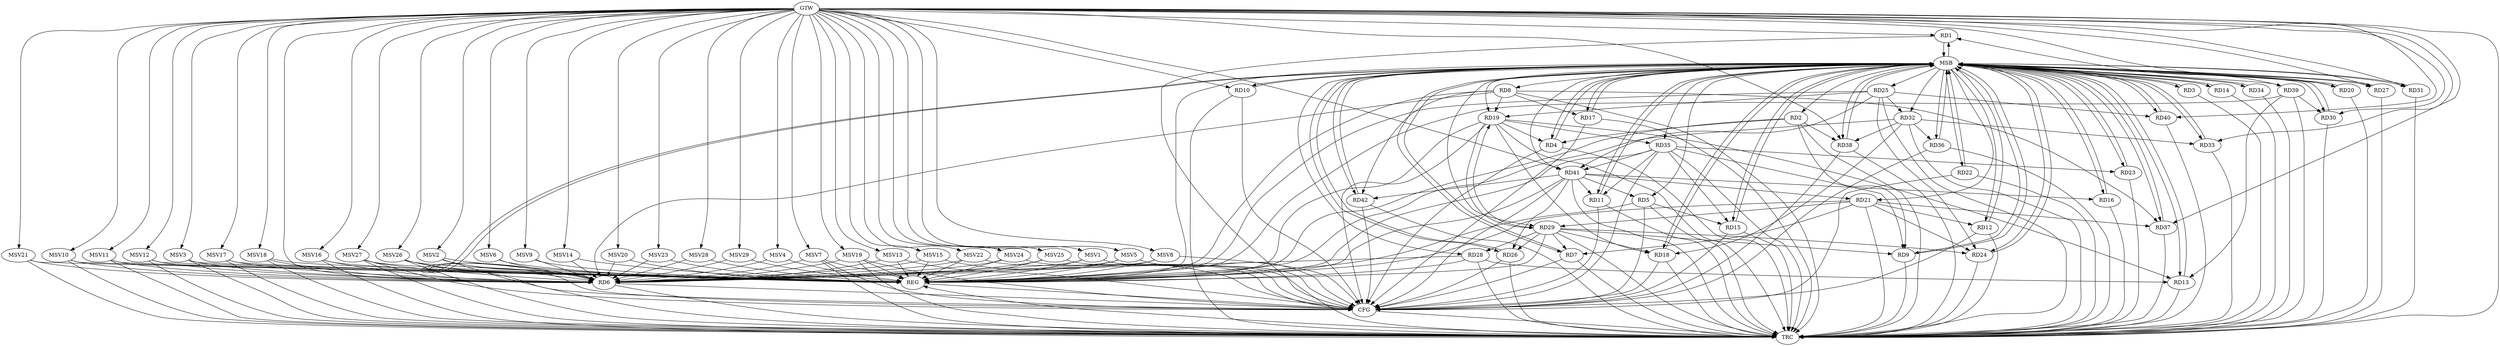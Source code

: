 strict digraph G {
  RD1 [ label="RD1" ];
  RD2 [ label="RD2" ];
  RD3 [ label="RD3" ];
  RD4 [ label="RD4" ];
  RD5 [ label="RD5" ];
  RD6 [ label="RD6" ];
  RD7 [ label="RD7" ];
  RD8 [ label="RD8" ];
  RD9 [ label="RD9" ];
  RD10 [ label="RD10" ];
  RD11 [ label="RD11" ];
  RD12 [ label="RD12" ];
  RD13 [ label="RD13" ];
  RD14 [ label="RD14" ];
  RD15 [ label="RD15" ];
  RD16 [ label="RD16" ];
  RD17 [ label="RD17" ];
  RD18 [ label="RD18" ];
  RD19 [ label="RD19" ];
  RD20 [ label="RD20" ];
  RD21 [ label="RD21" ];
  RD22 [ label="RD22" ];
  RD23 [ label="RD23" ];
  RD24 [ label="RD24" ];
  RD25 [ label="RD25" ];
  RD26 [ label="RD26" ];
  RD27 [ label="RD27" ];
  RD28 [ label="RD28" ];
  RD29 [ label="RD29" ];
  RD30 [ label="RD30" ];
  RD31 [ label="RD31" ];
  RD32 [ label="RD32" ];
  RD33 [ label="RD33" ];
  RD34 [ label="RD34" ];
  RD35 [ label="RD35" ];
  RD36 [ label="RD36" ];
  RD37 [ label="RD37" ];
  RD38 [ label="RD38" ];
  RD39 [ label="RD39" ];
  RD40 [ label="RD40" ];
  RD41 [ label="RD41" ];
  RD42 [ label="RD42" ];
  GTW [ label="GTW" ];
  REG [ label="REG" ];
  MSB [ label="MSB" ];
  CFG [ label="CFG" ];
  TRC [ label="TRC" ];
  MSV1 [ label="MSV1" ];
  MSV2 [ label="MSV2" ];
  MSV3 [ label="MSV3" ];
  MSV4 [ label="MSV4" ];
  MSV5 [ label="MSV5" ];
  MSV6 [ label="MSV6" ];
  MSV7 [ label="MSV7" ];
  MSV8 [ label="MSV8" ];
  MSV9 [ label="MSV9" ];
  MSV10 [ label="MSV10" ];
  MSV11 [ label="MSV11" ];
  MSV12 [ label="MSV12" ];
  MSV13 [ label="MSV13" ];
  MSV14 [ label="MSV14" ];
  MSV15 [ label="MSV15" ];
  MSV16 [ label="MSV16" ];
  MSV17 [ label="MSV17" ];
  MSV18 [ label="MSV18" ];
  MSV19 [ label="MSV19" ];
  MSV20 [ label="MSV20" ];
  MSV21 [ label="MSV21" ];
  MSV22 [ label="MSV22" ];
  MSV23 [ label="MSV23" ];
  MSV24 [ label="MSV24" ];
  MSV25 [ label="MSV25" ];
  MSV26 [ label="MSV26" ];
  MSV27 [ label="MSV27" ];
  MSV28 [ label="MSV28" ];
  MSV29 [ label="MSV29" ];
  RD39 -> RD1;
  RD2 -> RD4;
  RD2 -> RD9;
  RD2 -> RD38;
  RD19 -> RD4;
  RD5 -> RD15;
  RD41 -> RD5;
  RD8 -> RD6;
  RD28 -> RD6;
  RD21 -> RD7;
  RD29 -> RD7;
  RD8 -> RD17;
  RD8 -> RD19;
  RD8 -> RD37;
  RD8 -> RD42;
  RD29 -> RD9;
  RD35 -> RD9;
  RD35 -> RD11;
  RD41 -> RD11;
  RD21 -> RD12;
  RD19 -> RD13;
  RD28 -> RD13;
  RD39 -> RD13;
  RD35 -> RD15;
  RD41 -> RD16;
  RD19 -> RD18;
  RD29 -> RD18;
  RD32 -> RD18;
  RD25 -> RD19;
  RD19 -> RD29;
  RD29 -> RD19;
  RD19 -> RD35;
  RD21 -> RD24;
  RD21 -> RD29;
  RD21 -> RD37;
  RD41 -> RD21;
  RD35 -> RD23;
  RD25 -> RD24;
  RD29 -> RD24;
  RD25 -> RD32;
  RD25 -> RD40;
  RD25 -> RD41;
  RD29 -> RD26;
  RD41 -> RD26;
  RD29 -> RD28;
  RD39 -> RD30;
  RD32 -> RD33;
  RD32 -> RD36;
  RD32 -> RD38;
  RD35 -> RD41;
  RD41 -> RD42;
  GTW -> RD30;
  GTW -> RD41;
  GTW -> RD40;
  GTW -> RD31;
  GTW -> RD38;
  GTW -> RD37;
  GTW -> RD33;
  GTW -> RD27;
  GTW -> RD6;
  GTW -> RD20;
  GTW -> RD1;
  GTW -> RD10;
  RD2 -> REG;
  RD5 -> REG;
  RD8 -> REG;
  RD19 -> REG;
  RD21 -> REG;
  RD25 -> REG;
  RD28 -> REG;
  RD29 -> REG;
  RD32 -> REG;
  RD35 -> REG;
  RD39 -> REG;
  RD41 -> REG;
  RD1 -> MSB;
  MSB -> RD4;
  MSB -> RD9;
  MSB -> RD11;
  MSB -> REG;
  RD3 -> MSB;
  MSB -> RD15;
  MSB -> RD25;
  MSB -> RD35;
  RD4 -> MSB;
  MSB -> RD10;
  MSB -> RD19;
  RD6 -> MSB;
  MSB -> RD13;
  MSB -> RD20;
  MSB -> RD21;
  MSB -> RD23;
  MSB -> RD33;
  RD7 -> MSB;
  MSB -> RD40;
  RD9 -> MSB;
  MSB -> RD16;
  MSB -> RD28;
  MSB -> RD31;
  MSB -> RD34;
  RD10 -> MSB;
  MSB -> RD6;
  MSB -> RD12;
  MSB -> RD18;
  MSB -> RD30;
  MSB -> RD37;
  MSB -> RD39;
  RD11 -> MSB;
  RD12 -> MSB;
  MSB -> RD5;
  MSB -> RD32;
  RD13 -> MSB;
  MSB -> RD22;
  RD14 -> MSB;
  RD15 -> MSB;
  MSB -> RD26;
  MSB -> RD38;
  RD16 -> MSB;
  RD17 -> MSB;
  MSB -> RD1;
  MSB -> RD2;
  MSB -> RD14;
  RD18 -> MSB;
  RD20 -> MSB;
  RD22 -> MSB;
  MSB -> RD17;
  MSB -> RD41;
  MSB -> RD42;
  RD23 -> MSB;
  MSB -> RD29;
  RD24 -> MSB;
  RD26 -> MSB;
  RD27 -> MSB;
  RD30 -> MSB;
  RD31 -> MSB;
  MSB -> RD7;
  RD33 -> MSB;
  MSB -> RD27;
  MSB -> RD36;
  RD34 -> MSB;
  MSB -> RD3;
  MSB -> RD8;
  MSB -> RD24;
  RD36 -> MSB;
  RD37 -> MSB;
  RD38 -> MSB;
  RD40 -> MSB;
  RD42 -> MSB;
  RD10 -> CFG;
  RD17 -> CFG;
  RD5 -> CFG;
  RD22 -> CFG;
  RD35 -> CFG;
  RD4 -> CFG;
  RD18 -> CFG;
  RD42 -> CFG;
  RD11 -> CFG;
  RD41 -> CFG;
  RD36 -> CFG;
  RD6 -> CFG;
  RD19 -> CFG;
  RD15 -> CFG;
  RD12 -> CFG;
  RD7 -> CFG;
  RD26 -> CFG;
  RD38 -> CFG;
  REG -> CFG;
  RD1 -> TRC;
  RD2 -> TRC;
  RD3 -> TRC;
  RD4 -> TRC;
  RD5 -> TRC;
  RD6 -> TRC;
  RD7 -> TRC;
  RD8 -> TRC;
  RD9 -> TRC;
  RD10 -> TRC;
  RD11 -> TRC;
  RD12 -> TRC;
  RD13 -> TRC;
  RD14 -> TRC;
  RD15 -> TRC;
  RD16 -> TRC;
  RD17 -> TRC;
  RD18 -> TRC;
  RD19 -> TRC;
  RD20 -> TRC;
  RD21 -> TRC;
  RD22 -> TRC;
  RD23 -> TRC;
  RD24 -> TRC;
  RD25 -> TRC;
  RD26 -> TRC;
  RD27 -> TRC;
  RD28 -> TRC;
  RD29 -> TRC;
  RD30 -> TRC;
  RD31 -> TRC;
  RD32 -> TRC;
  RD33 -> TRC;
  RD34 -> TRC;
  RD35 -> TRC;
  RD36 -> TRC;
  RD37 -> TRC;
  RD38 -> TRC;
  RD39 -> TRC;
  RD40 -> TRC;
  RD41 -> TRC;
  RD42 -> TRC;
  GTW -> TRC;
  CFG -> TRC;
  TRC -> REG;
  MSV1 -> RD6;
  MSV2 -> RD6;
  GTW -> MSV1;
  MSV1 -> REG;
  MSV1 -> CFG;
  GTW -> MSV2;
  MSV2 -> REG;
  MSV2 -> TRC;
  MSV2 -> CFG;
  MSV3 -> RD6;
  MSV4 -> RD6;
  MSV5 -> RD6;
  GTW -> MSV3;
  MSV3 -> REG;
  MSV3 -> TRC;
  GTW -> MSV4;
  MSV4 -> REG;
  GTW -> MSV5;
  MSV5 -> REG;
  MSV5 -> CFG;
  MSV6 -> RD6;
  MSV7 -> RD6;
  MSV8 -> RD6;
  GTW -> MSV6;
  MSV6 -> REG;
  GTW -> MSV7;
  MSV7 -> REG;
  MSV7 -> TRC;
  MSV7 -> CFG;
  GTW -> MSV8;
  MSV8 -> REG;
  MSV8 -> CFG;
  MSV9 -> RD6;
  GTW -> MSV9;
  MSV9 -> REG;
  MSV10 -> RD6;
  MSV11 -> RD6;
  GTW -> MSV10;
  MSV10 -> REG;
  MSV10 -> TRC;
  GTW -> MSV11;
  MSV11 -> REG;
  MSV11 -> TRC;
  MSV12 -> RD6;
  MSV13 -> RD6;
  MSV14 -> RD6;
  GTW -> MSV12;
  MSV12 -> REG;
  MSV12 -> TRC;
  GTW -> MSV13;
  MSV13 -> REG;
  MSV13 -> CFG;
  GTW -> MSV14;
  MSV14 -> REG;
  MSV15 -> RD6;
  GTW -> MSV15;
  MSV15 -> REG;
  MSV15 -> CFG;
  MSV16 -> RD6;
  GTW -> MSV16;
  MSV16 -> REG;
  MSV16 -> TRC;
  MSV17 -> RD6;
  GTW -> MSV17;
  MSV17 -> REG;
  MSV17 -> TRC;
  MSV18 -> RD6;
  GTW -> MSV18;
  MSV18 -> REG;
  MSV18 -> TRC;
  MSV19 -> RD6;
  GTW -> MSV19;
  MSV19 -> REG;
  MSV19 -> TRC;
  MSV19 -> CFG;
  MSV20 -> RD6;
  MSV21 -> RD6;
  MSV22 -> RD6;
  MSV23 -> RD6;
  GTW -> MSV20;
  MSV20 -> REG;
  GTW -> MSV21;
  MSV21 -> REG;
  MSV21 -> TRC;
  GTW -> MSV22;
  MSV22 -> REG;
  MSV22 -> CFG;
  GTW -> MSV23;
  MSV23 -> REG;
  MSV24 -> RD6;
  GTW -> MSV24;
  MSV24 -> REG;
  MSV24 -> CFG;
  MSV25 -> RD6;
  MSV26 -> RD6;
  MSV27 -> RD6;
  MSV28 -> RD6;
  MSV29 -> RD6;
  GTW -> MSV25;
  MSV25 -> REG;
  MSV25 -> CFG;
  GTW -> MSV26;
  MSV26 -> REG;
  MSV26 -> TRC;
  MSV26 -> CFG;
  GTW -> MSV27;
  MSV27 -> REG;
  MSV27 -> TRC;
  MSV27 -> CFG;
  GTW -> MSV28;
  MSV28 -> REG;
  GTW -> MSV29;
  MSV29 -> REG;
}
